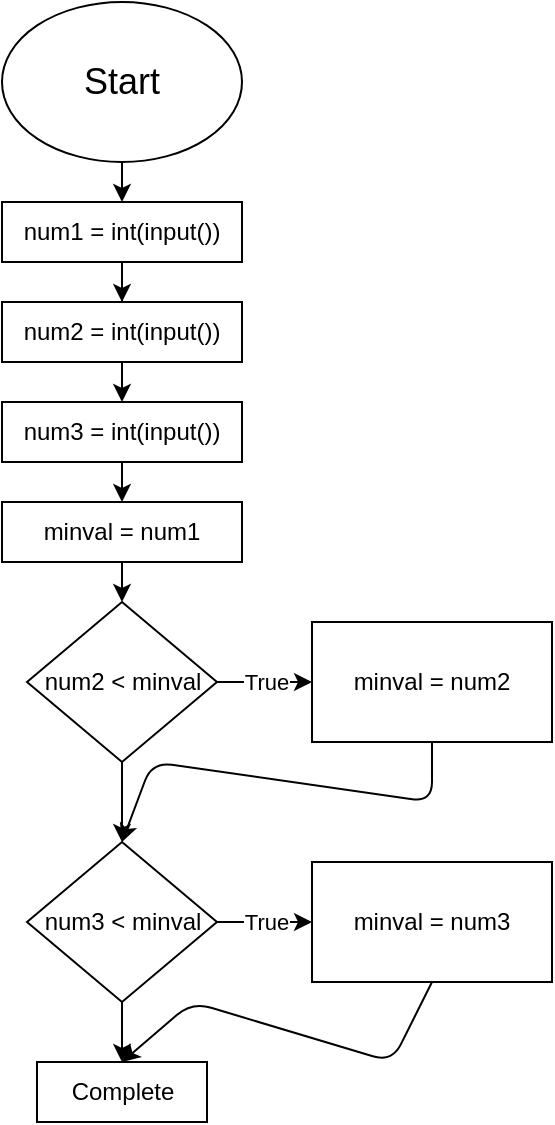 <mxfile>
    <diagram id="4DKaXOBWCeTHOPRq7-Ne" name="Page-1">
        <mxGraphModel dx="730" dy="673" grid="1" gridSize="10" guides="1" tooltips="1" connect="1" arrows="1" fold="1" page="1" pageScale="1" pageWidth="850" pageHeight="1100" math="0" shadow="0">
            <root>
                <mxCell id="0"/>
                <mxCell id="1" parent="0"/>
                <mxCell id="4" value="" style="edgeStyle=none;html=1;fontSize=18;" parent="1" source="2" target="3" edge="1">
                    <mxGeometry relative="1" as="geometry"/>
                </mxCell>
                <mxCell id="2" value="&lt;font style=&quot;font-size: 18px;&quot;&gt;Start&lt;/font&gt;" style="ellipse;whiteSpace=wrap;html=1;" parent="1" vertex="1">
                    <mxGeometry x="305" width="120" height="80" as="geometry"/>
                </mxCell>
                <mxCell id="6" value="" style="edgeStyle=none;html=1;fontSize=18;" parent="1" source="3" edge="1">
                    <mxGeometry relative="1" as="geometry">
                        <mxPoint x="365" y="180" as="targetPoint"/>
                    </mxGeometry>
                </mxCell>
                <mxCell id="8" value="" style="edgeStyle=none;html=1;fontSize=18;" parent="1" source="3" target="7" edge="1">
                    <mxGeometry relative="1" as="geometry"/>
                </mxCell>
                <mxCell id="3" value="num1 = int(input())&lt;br&gt;" style="whiteSpace=wrap;html=1;" parent="1" vertex="1">
                    <mxGeometry x="305" y="100" width="120" height="30" as="geometry"/>
                </mxCell>
                <mxCell id="10" value="" style="edgeStyle=none;html=1;" edge="1" parent="1" source="7" target="9">
                    <mxGeometry relative="1" as="geometry"/>
                </mxCell>
                <mxCell id="7" value="num2 = int(input())" style="whiteSpace=wrap;html=1;" parent="1" vertex="1">
                    <mxGeometry x="305" y="150" width="120" height="30" as="geometry"/>
                </mxCell>
                <mxCell id="14" value="" style="edgeStyle=none;html=1;" edge="1" parent="1" source="9" target="13">
                    <mxGeometry relative="1" as="geometry"/>
                </mxCell>
                <mxCell id="9" value="num3 = int(input())" style="whiteSpace=wrap;html=1;" vertex="1" parent="1">
                    <mxGeometry x="305" y="200" width="120" height="30" as="geometry"/>
                </mxCell>
                <mxCell id="16" value="" style="edgeStyle=none;html=1;" edge="1" parent="1" source="13" target="15">
                    <mxGeometry relative="1" as="geometry"/>
                </mxCell>
                <mxCell id="13" value="minval = num1" style="whiteSpace=wrap;html=1;" vertex="1" parent="1">
                    <mxGeometry x="305" y="250" width="120" height="30" as="geometry"/>
                </mxCell>
                <mxCell id="18" value="True" style="edgeStyle=none;html=1;" edge="1" parent="1" source="15" target="17">
                    <mxGeometry relative="1" as="geometry"/>
                </mxCell>
                <mxCell id="22" value="" style="edgeStyle=none;html=1;" edge="1" parent="1" source="15" target="21">
                    <mxGeometry relative="1" as="geometry"/>
                </mxCell>
                <mxCell id="15" value="num2 &amp;lt; minval" style="rhombus;whiteSpace=wrap;html=1;" vertex="1" parent="1">
                    <mxGeometry x="317.5" y="300" width="95" height="80" as="geometry"/>
                </mxCell>
                <mxCell id="17" value="minval = num2" style="whiteSpace=wrap;html=1;" vertex="1" parent="1">
                    <mxGeometry x="460" y="310" width="120" height="60" as="geometry"/>
                </mxCell>
                <mxCell id="26" value="True" style="edgeStyle=none;html=1;" edge="1" parent="1" source="21" target="25">
                    <mxGeometry relative="1" as="geometry"/>
                </mxCell>
                <mxCell id="30" value="" style="edgeStyle=none;html=1;" edge="1" parent="1" source="21" target="29">
                    <mxGeometry relative="1" as="geometry"/>
                </mxCell>
                <mxCell id="21" value="num3 &amp;lt; minval" style="rhombus;whiteSpace=wrap;html=1;" vertex="1" parent="1">
                    <mxGeometry x="317.5" y="420" width="95" height="80" as="geometry"/>
                </mxCell>
                <mxCell id="25" value="minval = num3" style="whiteSpace=wrap;html=1;" vertex="1" parent="1">
                    <mxGeometry x="460" y="430" width="120" height="60" as="geometry"/>
                </mxCell>
                <mxCell id="28" value="" style="endArrow=classic;html=1;entryX=0.5;entryY=0;entryDx=0;entryDy=0;exitX=0.5;exitY=1;exitDx=0;exitDy=0;" edge="1" parent="1" source="17" target="21">
                    <mxGeometry width="50" height="50" relative="1" as="geometry">
                        <mxPoint x="510" y="390" as="sourcePoint"/>
                        <mxPoint x="510" y="360" as="targetPoint"/>
                        <Array as="points">
                            <mxPoint x="520" y="400"/>
                            <mxPoint x="380" y="380"/>
                        </Array>
                    </mxGeometry>
                </mxCell>
                <mxCell id="29" value="Complete" style="whiteSpace=wrap;html=1;" vertex="1" parent="1">
                    <mxGeometry x="322.5" y="530" width="85" height="30" as="geometry"/>
                </mxCell>
                <mxCell id="31" value="" style="endArrow=classic;html=1;entryX=0.5;entryY=0;entryDx=0;entryDy=0;exitX=0.5;exitY=1;exitDx=0;exitDy=0;" edge="1" parent="1" source="25" target="29">
                    <mxGeometry width="50" height="50" relative="1" as="geometry">
                        <mxPoint x="530" y="540" as="sourcePoint"/>
                        <mxPoint x="545" y="490" as="targetPoint"/>
                        <Array as="points">
                            <mxPoint x="500" y="530"/>
                            <mxPoint x="400" y="500"/>
                        </Array>
                    </mxGeometry>
                </mxCell>
            </root>
        </mxGraphModel>
    </diagram>
</mxfile>